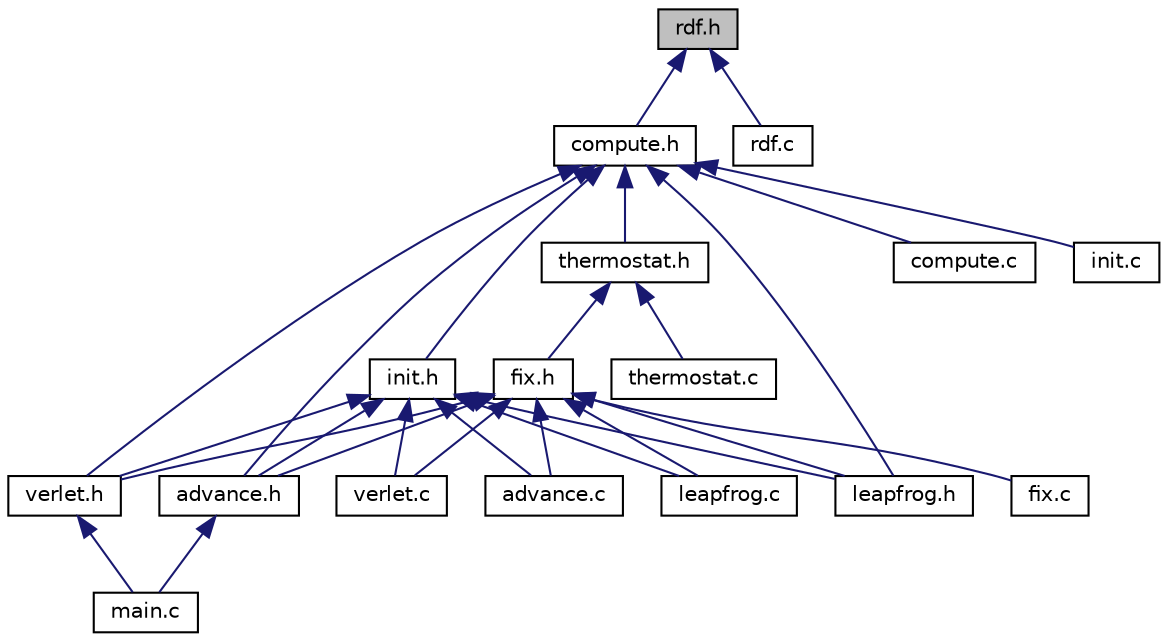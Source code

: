 digraph "rdf.h"
{
  edge [fontname="Helvetica",fontsize="10",labelfontname="Helvetica",labelfontsize="10"];
  node [fontname="Helvetica",fontsize="10",shape=record];
  Node1 [label="rdf.h",height=0.2,width=0.4,color="black", fillcolor="grey75", style="filled", fontcolor="black"];
  Node1 -> Node2 [dir="back",color="midnightblue",fontsize="10",style="solid",fontname="Helvetica"];
  Node2 [label="compute.h",height=0.2,width=0.4,color="black", fillcolor="white", style="filled",URL="$compute_8h.html",tooltip="Compute module. "];
  Node2 -> Node3 [dir="back",color="midnightblue",fontsize="10",style="solid",fontname="Helvetica"];
  Node3 [label="thermostat.h",height=0.2,width=0.4,color="black", fillcolor="white", style="filled",URL="$thermostat_8h.html",tooltip="Thermostat module header. "];
  Node3 -> Node4 [dir="back",color="midnightblue",fontsize="10",style="solid",fontname="Helvetica"];
  Node4 [label="fix.h",height=0.2,width=0.4,color="black", fillcolor="white", style="filled",URL="$fix_8h.html",tooltip="Fix module header. "];
  Node4 -> Node5 [dir="back",color="midnightblue",fontsize="10",style="solid",fontname="Helvetica"];
  Node5 [label="advance.c",height=0.2,width=0.4,color="black", fillcolor="white", style="filled",URL="$advance_8c.html",tooltip="Advance module: run advance style modeling. "];
  Node4 -> Node6 [dir="back",color="midnightblue",fontsize="10",style="solid",fontname="Helvetica"];
  Node6 [label="advance.h",height=0.2,width=0.4,color="black", fillcolor="white", style="filled",URL="$advance_8h.html",tooltip="Advance module header: run advance style modeling. "];
  Node6 -> Node7 [dir="back",color="midnightblue",fontsize="10",style="solid",fontname="Helvetica"];
  Node7 [label="main.c",height=0.2,width=0.4,color="black", fillcolor="white", style="filled",URL="$main_8c.html",tooltip="Molecular modeling program. "];
  Node4 -> Node8 [dir="back",color="midnightblue",fontsize="10",style="solid",fontname="Helvetica"];
  Node8 [label="fix.c",height=0.2,width=0.4,color="black", fillcolor="white", style="filled",URL="$fix_8c.html",tooltip="Fix module. "];
  Node4 -> Node9 [dir="back",color="midnightblue",fontsize="10",style="solid",fontname="Helvetica"];
  Node9 [label="leapfrog.c",height=0.2,width=0.4,color="black", fillcolor="white", style="filled",URL="$leapfrog_8c.html",tooltip="Leap frog module: run leap frog style modeling. "];
  Node4 -> Node10 [dir="back",color="midnightblue",fontsize="10",style="solid",fontname="Helvetica"];
  Node10 [label="leapfrog.h",height=0.2,width=0.4,color="black", fillcolor="white", style="filled",URL="$leapfrog_8h.html",tooltip="Leap frog module header: run leap frog style modeling. "];
  Node4 -> Node11 [dir="back",color="midnightblue",fontsize="10",style="solid",fontname="Helvetica"];
  Node11 [label="verlet.c",height=0.2,width=0.4,color="black", fillcolor="white", style="filled",URL="$verlet_8c.html",tooltip="Verlet module: run verlet style modeling. "];
  Node4 -> Node12 [dir="back",color="midnightblue",fontsize="10",style="solid",fontname="Helvetica"];
  Node12 [label="verlet.h",height=0.2,width=0.4,color="black", fillcolor="white", style="filled",URL="$verlet_8h.html",tooltip="Verlet module header: run verlet style modeling. "];
  Node12 -> Node7 [dir="back",color="midnightblue",fontsize="10",style="solid",fontname="Helvetica"];
  Node3 -> Node13 [dir="back",color="midnightblue",fontsize="10",style="solid",fontname="Helvetica"];
  Node13 [label="thermostat.c",height=0.2,width=0.4,color="black", fillcolor="white", style="filled",URL="$thermostat_8c.html",tooltip="Thermostat module. "];
  Node2 -> Node14 [dir="back",color="midnightblue",fontsize="10",style="solid",fontname="Helvetica"];
  Node14 [label="init.h",height=0.2,width=0.4,color="black", fillcolor="white", style="filled",URL="$init_8h_source.html"];
  Node14 -> Node5 [dir="back",color="midnightblue",fontsize="10",style="solid",fontname="Helvetica"];
  Node14 -> Node6 [dir="back",color="midnightblue",fontsize="10",style="solid",fontname="Helvetica"];
  Node14 -> Node9 [dir="back",color="midnightblue",fontsize="10",style="solid",fontname="Helvetica"];
  Node14 -> Node10 [dir="back",color="midnightblue",fontsize="10",style="solid",fontname="Helvetica"];
  Node14 -> Node11 [dir="back",color="midnightblue",fontsize="10",style="solid",fontname="Helvetica"];
  Node14 -> Node12 [dir="back",color="midnightblue",fontsize="10",style="solid",fontname="Helvetica"];
  Node2 -> Node6 [dir="back",color="midnightblue",fontsize="10",style="solid",fontname="Helvetica"];
  Node2 -> Node15 [dir="back",color="midnightblue",fontsize="10",style="solid",fontname="Helvetica"];
  Node15 [label="compute.c",height=0.2,width=0.4,color="black", fillcolor="white", style="filled",URL="$compute_8c.html",tooltip="Compute module. "];
  Node2 -> Node16 [dir="back",color="midnightblue",fontsize="10",style="solid",fontname="Helvetica"];
  Node16 [label="init.c",height=0.2,width=0.4,color="black", fillcolor="white", style="filled",URL="$init_8c.html",tooltip="Initialization module. "];
  Node2 -> Node10 [dir="back",color="midnightblue",fontsize="10",style="solid",fontname="Helvetica"];
  Node2 -> Node12 [dir="back",color="midnightblue",fontsize="10",style="solid",fontname="Helvetica"];
  Node1 -> Node17 [dir="back",color="midnightblue",fontsize="10",style="solid",fontname="Helvetica"];
  Node17 [label="rdf.c",height=0.2,width=0.4,color="black", fillcolor="white", style="filled",URL="$rdf_8c.html",tooltip="Compute radial distribution function module. "];
}
